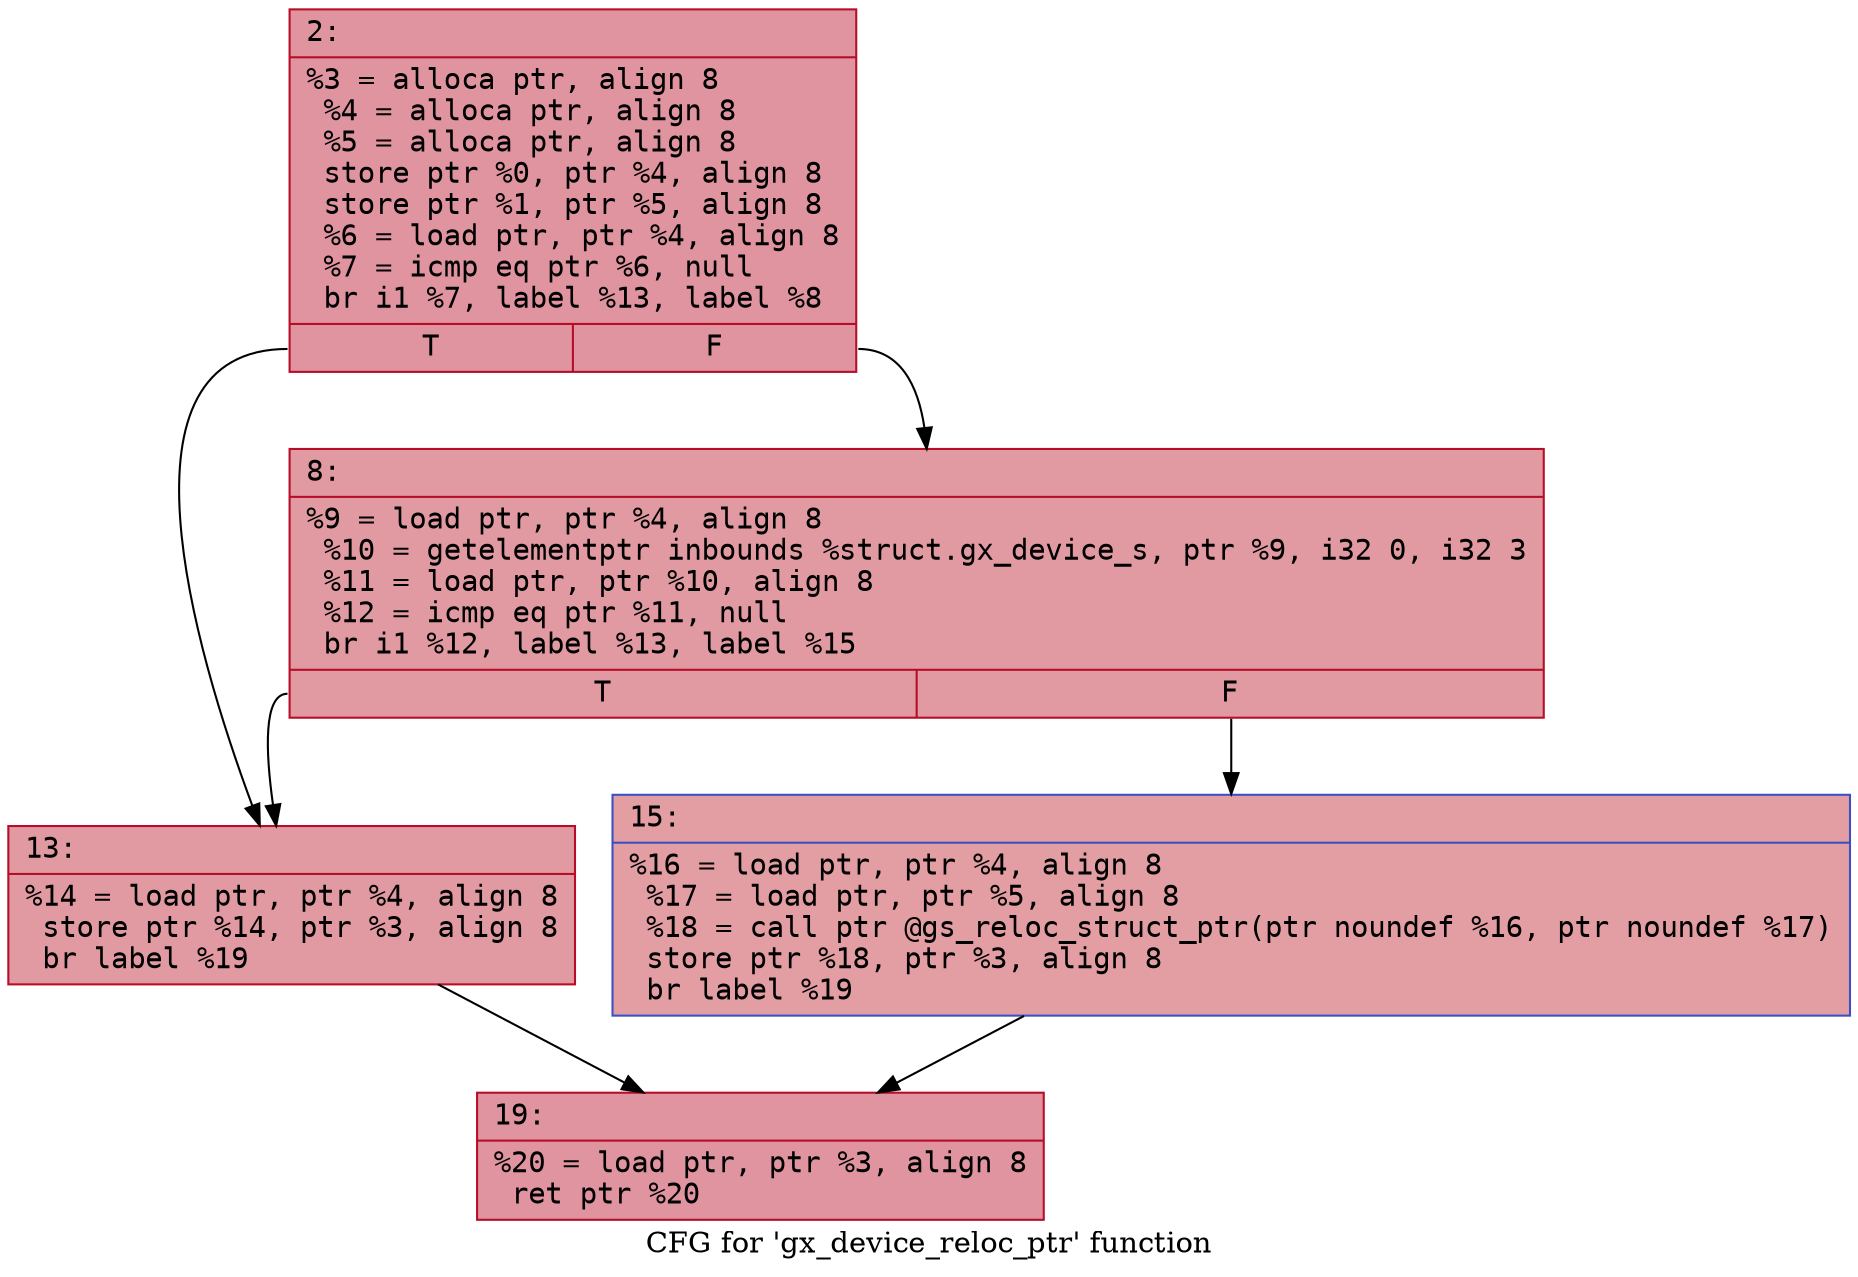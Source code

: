 digraph "CFG for 'gx_device_reloc_ptr' function" {
	label="CFG for 'gx_device_reloc_ptr' function";

	Node0x600001eecaf0 [shape=record,color="#b70d28ff", style=filled, fillcolor="#b70d2870" fontname="Courier",label="{2:\l|  %3 = alloca ptr, align 8\l  %4 = alloca ptr, align 8\l  %5 = alloca ptr, align 8\l  store ptr %0, ptr %4, align 8\l  store ptr %1, ptr %5, align 8\l  %6 = load ptr, ptr %4, align 8\l  %7 = icmp eq ptr %6, null\l  br i1 %7, label %13, label %8\l|{<s0>T|<s1>F}}"];
	Node0x600001eecaf0:s0 -> Node0x600001eecb90[tooltip="2 -> 13\nProbability 37.50%" ];
	Node0x600001eecaf0:s1 -> Node0x600001eecb40[tooltip="2 -> 8\nProbability 62.50%" ];
	Node0x600001eecb40 [shape=record,color="#b70d28ff", style=filled, fillcolor="#bb1b2c70" fontname="Courier",label="{8:\l|  %9 = load ptr, ptr %4, align 8\l  %10 = getelementptr inbounds %struct.gx_device_s, ptr %9, i32 0, i32 3\l  %11 = load ptr, ptr %10, align 8\l  %12 = icmp eq ptr %11, null\l  br i1 %12, label %13, label %15\l|{<s0>T|<s1>F}}"];
	Node0x600001eecb40:s0 -> Node0x600001eecb90[tooltip="8 -> 13\nProbability 37.50%" ];
	Node0x600001eecb40:s1 -> Node0x600001eecbe0[tooltip="8 -> 15\nProbability 62.50%" ];
	Node0x600001eecb90 [shape=record,color="#b70d28ff", style=filled, fillcolor="#bb1b2c70" fontname="Courier",label="{13:\l|  %14 = load ptr, ptr %4, align 8\l  store ptr %14, ptr %3, align 8\l  br label %19\l}"];
	Node0x600001eecb90 -> Node0x600001eecc30[tooltip="13 -> 19\nProbability 100.00%" ];
	Node0x600001eecbe0 [shape=record,color="#3d50c3ff", style=filled, fillcolor="#be242e70" fontname="Courier",label="{15:\l|  %16 = load ptr, ptr %4, align 8\l  %17 = load ptr, ptr %5, align 8\l  %18 = call ptr @gs_reloc_struct_ptr(ptr noundef %16, ptr noundef %17)\l  store ptr %18, ptr %3, align 8\l  br label %19\l}"];
	Node0x600001eecbe0 -> Node0x600001eecc30[tooltip="15 -> 19\nProbability 100.00%" ];
	Node0x600001eecc30 [shape=record,color="#b70d28ff", style=filled, fillcolor="#b70d2870" fontname="Courier",label="{19:\l|  %20 = load ptr, ptr %3, align 8\l  ret ptr %20\l}"];
}
